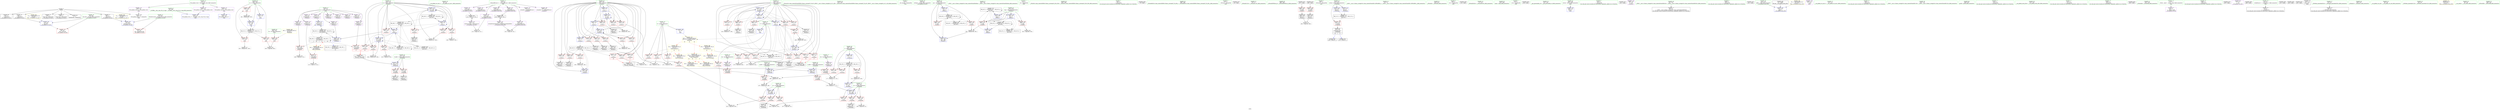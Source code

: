 digraph "SVFG" {
	label="SVFG";

	Node0x560cde1ef5f0 [shape=record,color=grey,label="{NodeID: 0\nNullPtr}"];
	Node0x560cde1ef5f0 -> Node0x560cde217e00[style=solid];
	Node0x560cde1ef5f0 -> Node0x560cde217f00[style=solid];
	Node0x560cde1ef5f0 -> Node0x560cde217fd0[style=solid];
	Node0x560cde1ef5f0 -> Node0x560cde2180a0[style=solid];
	Node0x560cde1ef5f0 -> Node0x560cde218170[style=solid];
	Node0x560cde1ef5f0 -> Node0x560cde218240[style=solid];
	Node0x560cde1ef5f0 -> Node0x560cde219cc0[style=solid];
	Node0x560cde219720 [shape=record,color=red,label="{NodeID: 194\n452\<--442\n\<--tc\nmain\n}"];
	Node0x560cde219720 -> Node0x560cde228c00[style=solid];
	Node0x560cde2167c0 [shape=record,color=purple,label="{NodeID: 111\n274\<--25\narrayidx10\<--a\n_Z5main2v\n}"];
	Node0x560cde214970 [shape=record,color=green,label="{NodeID: 28\n60\<--61\n__cxx_global_var_init.1\<--__cxx_global_var_init.1_field_insensitive\n}"];
	Node0x560cdde45be0 [shape=record,color=black,label="{NodeID: 305\n115 = PHI(113, 116, )\n}"];
	Node0x560cdde45be0 -> Node0x560cde21bcf0[style=solid];
	Node0x560cde21aed0 [shape=record,color=blue,label="{NodeID: 222\n229\<--323\ni\<--inc35\n_Z5main2v\n}"];
	Node0x560cde21aed0 -> Node0x560cde21d620[style=dashed];
	Node0x560cde21aed0 -> Node0x560cde21d6f0[style=dashed];
	Node0x560cde21aed0 -> Node0x560cde21d7c0[style=dashed];
	Node0x560cde21aed0 -> Node0x560cde21d890[style=dashed];
	Node0x560cde21aed0 -> Node0x560cde21d960[style=dashed];
	Node0x560cde21aed0 -> Node0x560cde21aed0[style=dashed];
	Node0x560cde21aed0 -> Node0x560cde21b070[style=dashed];
	Node0x560cde21c920 [shape=record,color=red,label="{NodeID: 139\n182\<--157\n\<--d.addr\n_Z5checkiii\n}"];
	Node0x560cde21c920 -> Node0x560cde2187b0[style=solid];
	Node0x560cde217290 [shape=record,color=green,label="{NodeID: 56\n253\<--254\n_ZStrsIcSt11char_traitsIcESaIcEERSt13basic_istreamIT_T0_ES7_RNSt7__cxx1112basic_stringIS4_S5_T1_EE\<--_ZStrsIcSt11char_traitsIcESaIcEERSt13basic_istreamIT_T0_ES7_RNSt7__cxx1112basic_stringIS4_S5_T1_EE_field_insensitive\n}"];
	Node0x560cde22a400 [shape=record,color=grey,label="{NodeID: 333\n142 = cmp(139, 141, )\n}"];
	Node0x560cde21dfe0 [shape=record,color=red,label="{NodeID: 167\n275\<--231\n\<--j\n_Z5main2v\n}"];
	Node0x560cde21dfe0 -> Node0x560cde218c90[style=solid];
	Node0x560cde218bc0 [shape=record,color=black,label="{NodeID: 84\n273\<--272\nidxprom9\<--\n_Z5main2v\n}"];
	Node0x560cde206040 [shape=record,color=green,label="{NodeID: 1\n7\<--1\n__dso_handle\<--dummyObj\nGlob }"];
	Node0x560cde2197f0 [shape=record,color=red,label="{NodeID: 195\n460\<--442\n\<--tc\nmain\n}"];
	Node0x560cde2197f0 -> Node0x560cde228000[style=solid];
	Node0x560cde216890 [shape=record,color=purple,label="{NodeID: 112\n277\<--25\narrayidx12\<--a\n_Z5main2v\n}"];
	Node0x560cde216890 -> Node0x560cde21aac0[style=solid];
	Node0x560cde214a70 [shape=record,color=green,label="{NodeID: 29\n63\<--64\nref.tmp\<--ref.tmp_field_insensitive\n__cxx_global_var_init.1\n}"];
	Node0x560cde227760 [shape=record,color=black,label="{NodeID: 306\n138 = PHI(136, 139, )\n}"];
	Node0x560cde227760 -> Node0x560cde21bdc0[style=solid];
	Node0x560cde21afa0 [shape=record,color=blue,label="{NodeID: 223\n235\<--18\nans\<--\n_Z5main2v\n}"];
	Node0x560cde21afa0 -> Node0x560cde21ee80[style=dashed];
	Node0x560cde21afa0 -> Node0x560cde238840[style=dashed];
	Node0x560cde21afa0 -> Node0x560cde23e140[style=dashed];
	Node0x560cde21c9f0 [shape=record,color=red,label="{NodeID: 140\n172\<--159\n\<--i\n_Z5checkiii\n}"];
	Node0x560cde21c9f0 -> Node0x560cde228f00[style=solid];
	Node0x560cde217390 [shape=record,color=green,label="{NodeID: 57\n291\<--292\n_ZNSt7__cxx1112basic_stringIcSt11char_traitsIcESaIcEEixEm\<--_ZNSt7__cxx1112basic_stringIcSt11char_traitsIcESaIcEEixEm_field_insensitive\n}"];
	Node0x560cde22a580 [shape=record,color=grey,label="{NodeID: 334\n450 = cmp(448, 449, )\n}"];
	Node0x560cde21e0b0 [shape=record,color=red,label="{NodeID: 168\n288\<--231\n\<--j\n_Z5main2v\n}"];
	Node0x560cde21e0b0 -> Node0x560cde218e30[style=solid];
	Node0x560cde218c90 [shape=record,color=black,label="{NodeID: 85\n276\<--275\nidxprom11\<--\n_Z5main2v\n}"];
	Node0x560cde2060d0 [shape=record,color=green,label="{NodeID: 2\n11\<--1\n.str\<--dummyObj\nGlob }"];
	Node0x560cde2198c0 [shape=record,color=blue,label="{NodeID: 196\n17\<--18\nX\<--\nGlob }"];
	Node0x560cde2198c0 -> Node0x560cde241f40[style=dashed];
	Node0x560cde216960 [shape=record,color=purple,label="{NodeID: 113\n305\<--25\narrayidx25\<--a\n_Z5main2v\n}"];
	Node0x560cde214b40 [shape=record,color=green,label="{NodeID: 30\n65\<--66\nexn.slot\<--exn.slot_field_insensitive\n__cxx_global_var_init.1\n}"];
	Node0x560cde214b40 -> Node0x560cde21c440[style=solid];
	Node0x560cde214b40 -> Node0x560cde219dc0[style=solid];
	Node0x560cde227d00 [shape=record,color=grey,label="{NodeID: 307\n405 = Binary(404, 169, )\n}"];
	Node0x560cde227d00 -> Node0x560cde223680[style=solid];
	Node0x560cde21b070 [shape=record,color=blue,label="{NodeID: 224\n229\<--18\ni\<--\n_Z5main2v\n}"];
	Node0x560cde21b070 -> Node0x560cde239b40[style=dashed];
	Node0x560cde21cac0 [shape=record,color=red,label="{NodeID: 141\n181\<--159\n\<--i\n_Z5checkiii\n}"];
	Node0x560cde21cac0 -> Node0x560cde228780[style=solid];
	Node0x560cde217490 [shape=record,color=green,label="{NodeID: 58\n385\<--386\n_ZStlsISt11char_traitsIcEERSt13basic_ostreamIcT_ES5_PKc\<--_ZStlsISt11char_traitsIcEERSt13basic_ostreamIcT_ES5_PKc_field_insensitive\n}"];
	Node0x560cde22a700 [shape=record,color=grey,label="{NodeID: 335\n190 = cmp(189, 18, )\n}"];
	Node0x560cde21e180 [shape=record,color=red,label="{NodeID: 169\n306\<--231\n\<--j\n_Z5main2v\n}"];
	Node0x560cde21e180 -> Node0x560cde219240[style=solid];
	Node0x560cde218d60 [shape=record,color=black,label="{NodeID: 86\n286\<--285\nidxprom16\<--\n_Z5main2v\n}"];
	Node0x560cde206160 [shape=record,color=green,label="{NodeID: 3\n18\<--1\n\<--dummyObj\nCan only get source location for instruction, argument, global var or function.}"];
	Node0x560cde259f60 [shape=record,color=black,label="{NodeID: 446\n79 = PHI()\n}"];
	Node0x560cde2199c0 [shape=record,color=blue,label="{NodeID: 197\n20\<--18\nY\<--\nGlob }"];
	Node0x560cde2199c0 -> Node0x560cde241f40[style=dashed];
	Node0x560cde216a30 [shape=record,color=purple,label="{NodeID: 114\n308\<--25\narrayidx27\<--a\n_Z5main2v\n}"];
	Node0x560cde216a30 -> Node0x560cde21ac60[style=solid];
	Node0x560cde214c10 [shape=record,color=green,label="{NodeID: 31\n67\<--68\nehselector.slot\<--ehselector.slot_field_insensitive\n__cxx_global_var_init.1\n}"];
	Node0x560cde214c10 -> Node0x560cde21c510[style=solid];
	Node0x560cde214c10 -> Node0x560cde219e90[style=solid];
	Node0x560cde227e80 [shape=record,color=grey,label="{NodeID: 308\n364 = Binary(363, 169, )\n}"];
	Node0x560cde227e80 -> Node0x560cde21b480[style=solid];
	Node0x560cde21b140 [shape=record,color=blue,label="{NodeID: 225\n231\<--18\nj\<--\n_Z5main2v\n}"];
	Node0x560cde21b140 -> Node0x560cde21e320[style=dashed];
	Node0x560cde21b140 -> Node0x560cde21e3f0[style=dashed];
	Node0x560cde21b140 -> Node0x560cde21e4c0[style=dashed];
	Node0x560cde21b140 -> Node0x560cde21e590[style=dashed];
	Node0x560cde21b140 -> Node0x560cde21e660[style=dashed];
	Node0x560cde21b140 -> Node0x560cde21e730[style=dashed];
	Node0x560cde21b140 -> Node0x560cde21b140[style=dashed];
	Node0x560cde21b140 -> Node0x560cde2235b0[style=dashed];
	Node0x560cde21b140 -> Node0x560cde237e40[style=dashed];
	Node0x560cde21cb90 [shape=record,color=red,label="{NodeID: 142\n220\<--159\n\<--i\n_Z5checkiii\n}"];
	Node0x560cde21cb90 -> Node0x560cde228300[style=solid];
	Node0x560cde217590 [shape=record,color=green,label="{NodeID: 59\n388\<--389\n_ZSt4endlIcSt11char_traitsIcEERSt13basic_ostreamIT_T0_ES6_\<--_ZSt4endlIcSt11char_traitsIcEERSt13basic_ostreamIT_T0_ES6__field_insensitive\n}"];
	Node0x560cde22a880 [shape=record,color=grey,label="{NodeID: 336\n194 = cmp(192, 193, )\n}"];
	Node0x560cde21e250 [shape=record,color=red,label="{NodeID: 170\n317\<--231\n\<--j\n_Z5main2v\n}"];
	Node0x560cde21e250 -> Node0x560cde228a80[style=solid];
	Node0x560cde218e30 [shape=record,color=black,label="{NodeID: 87\n289\<--288\nconv\<--\n_Z5main2v\n}"];
	Node0x560cde2061f0 [shape=record,color=green,label="{NodeID: 4\n27\<--1\n_ZSt3cin\<--dummyObj\nGlob }"];
	Node0x560cde25c100 [shape=record,color=black,label="{NodeID: 447\n45 = PHI()\n}"];
	Node0x560cde23d240 [shape=record,color=black,label="{NodeID: 364\nMR_30V_5 = PHI(MR_30V_7, MR_30V_4, )\npts\{260000 \}\n}"];
	Node0x560cde23d240 -> Node0x560cde21aac0[style=dashed];
	Node0x560cde23d240 -> Node0x560cde21ac60[style=dashed];
	Node0x560cde23d240 -> Node0x560cde237940[style=dashed];
	Node0x560cde23d240 -> Node0x560cde23d240[style=dashed];
	Node0x560cde219ac0 [shape=record,color=blue,label="{NodeID: 198\n474\<--34\nllvm.global_ctors_0\<--\nGlob }"];
	Node0x560cde216b00 [shape=record,color=purple,label="{NodeID: 115\n341\<--25\narrayidx44\<--a\n_Z5main2v\n}"];
	Node0x560cde214ce0 [shape=record,color=green,label="{NodeID: 32\n70\<--71\n_ZNSaIcEC1Ev\<--_ZNSaIcEC1Ev_field_insensitive\n}"];
	Node0x560cde228000 [shape=record,color=grey,label="{NodeID: 309\n461 = Binary(460, 169, )\n}"];
	Node0x560cde228000 -> Node0x560cde2238f0[style=solid];
	Node0x560cde21b210 [shape=record,color=blue,label="{NodeID: 226\n237\<--349\ntmp\<--\n_Z5main2v\n}"];
	Node0x560cde21b210 -> Node0x560cde23f040[style=dashed];
	Node0x560cde21cc60 [shape=record,color=red,label="{NodeID: 143\n189\<--161\n\<--x2\n_Z5checkiii\n}"];
	Node0x560cde21cc60 -> Node0x560cde22a700[style=solid];
	Node0x560cde217690 [shape=record,color=green,label="{NodeID: 60\n390\<--391\n_ZNSolsEPFRSoS_E\<--_ZNSolsEPFRSoS_E_field_insensitive\n}"];
	Node0x560cde22aa00 [shape=record,color=grey,label="{NodeID: 337\n264 = cmp(262, 263, )\n}"];
	Node0x560cde21e320 [shape=record,color=red,label="{NodeID: 171\n335\<--231\n\<--j\n_Z5main2v\n}"];
	Node0x560cde21e320 -> Node0x560cde22a100[style=solid];
	Node0x560cde218f00 [shape=record,color=black,label="{NodeID: 88\n294\<--293\nconv19\<--\n_Z5main2v\n}"];
	Node0x560cde218f00 -> Node0x560cde229800[style=solid];
	Node0x560cde205d60 [shape=record,color=green,label="{NodeID: 5\n28\<--1\n_ZSt4cout\<--dummyObj\nGlob }"];
	Node0x560cde25c200 [shape=record,color=black,label="{NodeID: 448\n358 = PHI(147, )\n}"];
	Node0x560cde219bc0 [shape=record,color=blue,label="{NodeID: 199\n475\<--35\nllvm.global_ctors_1\<--_GLOBAL__sub_I_rng..58_0_0.cpp\nGlob }"];
	Node0x560cde21b5e0 [shape=record,color=purple,label="{NodeID: 116\n344\<--25\narrayidx46\<--a\n_Z5main2v\n}"];
	Node0x560cde21b5e0 -> Node0x560cde21f290[style=solid];
	Node0x560cde214de0 [shape=record,color=green,label="{NodeID: 33\n74\<--75\n_ZNSt7__cxx1112basic_stringIcSt11char_traitsIcESaIcEEC1EPKcRKS3_\<--_ZNSt7__cxx1112basic_stringIcSt11char_traitsIcESaIcEEC1EPKcRKS3__field_insensitive\n}"];
	Node0x560cde228180 [shape=record,color=grey,label="{NodeID: 310\n395 = Binary(394, 393, )\n}"];
	Node0x560cde228180 -> Node0x560cde2234e0[style=solid];
	Node0x560cde21b2e0 [shape=record,color=blue,label="{NodeID: 227\n233\<--18\nk\<--\n_Z5main2v\n}"];
	Node0x560cde21b2e0 -> Node0x560cde21eb40[style=dashed];
	Node0x560cde21b2e0 -> Node0x560cde21ec10[style=dashed];
	Node0x560cde21b2e0 -> Node0x560cde21ece0[style=dashed];
	Node0x560cde21b2e0 -> Node0x560cde21b480[style=dashed];
	Node0x560cde21b2e0 -> Node0x560cde238340[style=dashed];
	Node0x560cde21b2e0 -> Node0x560cde23b940[style=dashed];
	Node0x560cde21cd30 [shape=record,color=red,label="{NodeID: 144\n192\<--161\n\<--x2\n_Z5checkiii\n}"];
	Node0x560cde21cd30 -> Node0x560cde22a880[style=solid];
	Node0x560cde217790 [shape=record,color=green,label="{NodeID: 61\n410\<--411\n_ZNSolsEi\<--_ZNSolsEi_field_insensitive\n}"];
	Node0x560cde22ab80 [shape=record,color=grey,label="{NodeID: 338\n197 = cmp(196, 18, )\n}"];
	Node0x560cde21e3f0 [shape=record,color=red,label="{NodeID: 172\n342\<--231\n\<--j\n_Z5main2v\n}"];
	Node0x560cde21e3f0 -> Node0x560cde2193e0[style=solid];
	Node0x560cde218fd0 [shape=record,color=black,label="{NodeID: 89\n296\<--295\nconv20\<--\n_Z5main2v\n}"];
	Node0x560cde205df0 [shape=record,color=green,label="{NodeID: 6\n29\<--1\n.str.3\<--dummyObj\nGlob }"];
	Node0x560cde25c360 [shape=record,color=black,label="{NodeID: 449\n124 = PHI()\n}"];
	Node0x560cde219cc0 [shape=record,color=blue, style = dotted,label="{NodeID: 200\n476\<--3\nllvm.global_ctors_2\<--dummyVal\nGlob }"];
	Node0x560cde21b6b0 [shape=record,color=purple,label="{NodeID: 117\n371\<--25\narrayidx59\<--a\n_Z5main2v\n}"];
	Node0x560cde214ee0 [shape=record,color=green,label="{NodeID: 34\n77\<--78\n_ZNSaIcED1Ev\<--_ZNSaIcED1Ev_field_insensitive\n}"];
	Node0x560cde21fd50 [shape=record,color=yellow,style=double,label="{NodeID: 394\n26V_1 = ENCHI(MR_26V_0)\npts\{140000 \}\nFun[_Z5checkiii]}"];
	Node0x560cde21fd50 -> Node0x560cde21d140[style=dashed];
	Node0x560cde228300 [shape=record,color=grey,label="{NodeID: 311\n221 = Binary(220, 169, )\n}"];
	Node0x560cde228300 -> Node0x560cde21a6b0[style=solid];
	Node0x560cde21b3b0 [shape=record,color=blue,label="{NodeID: 228\n237\<--169\ntmp\<--\n_Z5main2v\n}"];
	Node0x560cde21b3b0 -> Node0x560cde23f040[style=dashed];
	Node0x560cde21ce00 [shape=record,color=red,label="{NodeID: 145\n206\<--161\n\<--x2\n_Z5checkiii\n}"];
	Node0x560cde21ce00 -> Node0x560cde218880[style=solid];
	Node0x560cde217890 [shape=record,color=green,label="{NodeID: 62\n435\<--436\nmain\<--main_field_insensitive\n}"];
	Node0x560cde22ad00 [shape=record,color=grey,label="{NodeID: 339\n247 = cmp(245, 246, )\n}"];
	Node0x560cde21e4c0 [shape=record,color=red,label="{NodeID: 173\n356\<--231\n\<--j\n_Z5main2v\n|{<s0>16}}"];
	Node0x560cde21e4c0:s0 -> Node0x560cde25d400[style=solid,color=red];
	Node0x560cde2190a0 [shape=record,color=black,label="{NodeID: 90\n299\<--298\nconv22\<--\n_Z5main2v\n}"];
	Node0x560cde2190a0 -> Node0x560cde229800[style=solid];
	Node0x560cde205e80 [shape=record,color=green,label="{NodeID: 7\n31\<--1\n.str.4\<--dummyObj\nGlob }"];
	Node0x560cde25c430 [shape=record,color=black,label="{NodeID: 450\n239 = PHI()\n}"];
	Node0x560cde23e140 [shape=record,color=black,label="{NodeID: 367\nMR_40V_4 = PHI(MR_40V_6, MR_40V_3, )\npts\{236 \}\n}"];
	Node0x560cde23e140 -> Node0x560cde21edb0[style=dashed];
	Node0x560cde23e140 -> Node0x560cde21ee80[style=dashed];
	Node0x560cde23e140 -> Node0x560cde2234e0[style=dashed];
	Node0x560cde23e140 -> Node0x560cde238840[style=dashed];
	Node0x560cde23e140 -> Node0x560cde23e140[style=dashed];
	Node0x560cde219dc0 [shape=record,color=blue,label="{NodeID: 201\n65\<--84\nexn.slot\<--\n__cxx_global_var_init.1\n}"];
	Node0x560cde219dc0 -> Node0x560cde21c440[style=dashed];
	Node0x560cde21b780 [shape=record,color=purple,label="{NodeID: 118\n374\<--25\narrayidx61\<--a\n_Z5main2v\n}"];
	Node0x560cde21b780 -> Node0x560cde21f360[style=solid];
	Node0x560cde214fe0 [shape=record,color=green,label="{NodeID: 35\n101\<--102\n__gxx_personality_v0\<--__gxx_personality_v0_field_insensitive\n}"];
	Node0x560cde21fe30 [shape=record,color=yellow,style=double,label="{NodeID: 395\n28V_1 = ENCHI(MR_28V_0)\npts\{160000 \}\nFun[_Z5checkiii]}"];
	Node0x560cde21fe30 -> Node0x560cde21d210[style=dashed];
	Node0x560cde228480 [shape=record,color=grey,label="{NodeID: 312\n400 = Binary(399, 169, )\n}"];
	Node0x560cde228480 -> Node0x560cde2235b0[style=solid];
	Node0x560cde21b480 [shape=record,color=blue,label="{NodeID: 229\n233\<--364\nk\<--inc56\n_Z5main2v\n}"];
	Node0x560cde21b480 -> Node0x560cde21eb40[style=dashed];
	Node0x560cde21b480 -> Node0x560cde21ec10[style=dashed];
	Node0x560cde21b480 -> Node0x560cde21ece0[style=dashed];
	Node0x560cde21b480 -> Node0x560cde21b480[style=dashed];
	Node0x560cde21b480 -> Node0x560cde238340[style=dashed];
	Node0x560cde21b480 -> Node0x560cde23b940[style=dashed];
	Node0x560cde21ced0 [shape=record,color=red,label="{NodeID: 146\n196\<--163\n\<--y2\n_Z5checkiii\n}"];
	Node0x560cde21ced0 -> Node0x560cde22ab80[style=solid];
	Node0x560cde217990 [shape=record,color=green,label="{NodeID: 63\n438\<--439\nretval\<--retval_field_insensitive\nmain\n}"];
	Node0x560cde217990 -> Node0x560cde223750[style=solid];
	Node0x560cde21e590 [shape=record,color=red,label="{NodeID: 174\n368\<--231\n\<--j\n_Z5main2v\n|{<s0>17}}"];
	Node0x560cde21e590:s0 -> Node0x560cde25d400[style=solid,color=red];
	Node0x560cde219170 [shape=record,color=black,label="{NodeID: 91\n304\<--303\nidxprom24\<--\n_Z5main2v\n}"];
	Node0x560cde205f10 [shape=record,color=green,label="{NodeID: 8\n34\<--1\n\<--dummyObj\nCan only get source location for instruction, argument, global var or function.}"];
	Node0x560cde25c560 [shape=record,color=black,label="{NodeID: 451\n242 = PHI()\n}"];
	Node0x560cde23e640 [shape=record,color=black,label="{NodeID: 368\nMR_42V_3 = PHI(MR_42V_10, MR_42V_2, )\npts\{238 \}\n}"];
	Node0x560cde23e640 -> Node0x560cde21b210[style=dashed];
	Node0x560cde23e640 -> Node0x560cde238d40[style=dashed];
	Node0x560cde23e640 -> Node0x560cde23e640[style=dashed];
	Node0x560cde219e90 [shape=record,color=blue,label="{NodeID: 202\n67\<--86\nehselector.slot\<--\n__cxx_global_var_init.1\n}"];
	Node0x560cde219e90 -> Node0x560cde21c510[style=dashed];
	Node0x560cde21b850 [shape=record,color=purple,label="{NodeID: 119\n383\<--29\n\<--.str.3\n_Z5main2v\n}"];
	Node0x560cde2150e0 [shape=record,color=green,label="{NodeID: 36\n81\<--107\n_ZNSt7__cxx1112basic_stringIcSt11char_traitsIcESaIcEED1Ev\<--_ZNSt7__cxx1112basic_stringIcSt11char_traitsIcESaIcEED1Ev_field_insensitive\n}"];
	Node0x560cde2150e0 -> Node0x560cde2185e0[style=solid];
	Node0x560cde21ff10 [shape=record,color=yellow,style=double,label="{NodeID: 396\n30V_1 = ENCHI(MR_30V_0)\npts\{260000 \}\nFun[_Z5checkiii]}"];
	Node0x560cde21ff10 -> Node0x560cde21d2e0[style=dashed];
	Node0x560cde228600 [shape=record,color=grey,label="{NodeID: 313\n313 = Binary(312, 169, )\n}"];
	Node0x560cde228600 -> Node0x560cde21ad30[style=solid];
	Node0x560cde223450 [shape=record,color=blue,label="{NodeID: 230\n237\<--18\ntmp\<--\n_Z5main2v\n}"];
	Node0x560cde223450 -> Node0x560cde21ef50[style=dashed];
	Node0x560cde223450 -> Node0x560cde21f020[style=dashed];
	Node0x560cde223450 -> Node0x560cde238d40[style=dashed];
	Node0x560cde223450 -> Node0x560cde23e640[style=dashed];
	Node0x560cde21cfa0 [shape=record,color=red,label="{NodeID: 147\n199\<--163\n\<--y2\n_Z5checkiii\n}"];
	Node0x560cde21cfa0 -> Node0x560cde229380[style=solid];
	Node0x560cde217a60 [shape=record,color=green,label="{NodeID: 64\n440\<--441\nTC\<--TC_field_insensitive\nmain\n}"];
	Node0x560cde217a60 -> Node0x560cde219580[style=solid];
	Node0x560cde235b40 [shape=record,color=black,label="{NodeID: 341\nMR_20V_3 = PHI(MR_20V_4, MR_20V_2, )\npts\{160 \}\n}"];
	Node0x560cde235b40 -> Node0x560cde21c9f0[style=dashed];
	Node0x560cde235b40 -> Node0x560cde21cac0[style=dashed];
	Node0x560cde235b40 -> Node0x560cde21cb90[style=dashed];
	Node0x560cde235b40 -> Node0x560cde21a6b0[style=dashed];
	Node0x560cde21e660 [shape=record,color=red,label="{NodeID: 175\n372\<--231\n\<--j\n_Z5main2v\n}"];
	Node0x560cde21e660 -> Node0x560cde215b90[style=solid];
	Node0x560cde219240 [shape=record,color=black,label="{NodeID: 92\n307\<--306\nidxprom26\<--\n_Z5main2v\n}"];
	Node0x560cde205610 [shape=record,color=green,label="{NodeID: 9\n169\<--1\n\<--dummyObj\nCan only get source location for instruction, argument, global var or function.}"];
	Node0x560cde25c630 [shape=record,color=black,label="{NodeID: 452\n252 = PHI()\n}"];
	Node0x560cde219f60 [shape=record,color=blue,label="{NodeID: 203\n132\<--131\n.addr\<--\n__cxx_global_array_dtor\n}"];
	Node0x560cde21b920 [shape=record,color=purple,label="{NodeID: 120\n454\<--31\n\<--.str.4\nmain\n}"];
	Node0x560cde2151e0 [shape=record,color=green,label="{NodeID: 37\n110\<--111\n__cxx_global_var_init.2\<--__cxx_global_var_init.2_field_insensitive\n}"];
	Node0x560cde21fff0 [shape=record,color=yellow,style=double,label="{NodeID: 397\n8V_1 = ENCHI(MR_8V_0)\npts\{19 \}\nFun[_Z5main2v]|{|<s3>16|<s4>17}}"];
	Node0x560cde21fff0 -> Node0x560cde21bf60[style=dashed];
	Node0x560cde21fff0 -> Node0x560cde21c030[style=dashed];
	Node0x560cde21fff0 -> Node0x560cde21c100[style=dashed];
	Node0x560cde21fff0:s3 -> Node0x560cde21f540[style=dashed,color=red];
	Node0x560cde21fff0:s4 -> Node0x560cde21f540[style=dashed,color=red];
	Node0x560cde228780 [shape=record,color=grey,label="{NodeID: 314\n186 = Binary(181, 185, )\n}"];
	Node0x560cde228780 -> Node0x560cde229200[style=solid];
	Node0x560cde2234e0 [shape=record,color=blue,label="{NodeID: 231\n235\<--395\nans\<--add\n_Z5main2v\n}"];
	Node0x560cde2234e0 -> Node0x560cde23e140[style=dashed];
	Node0x560cde21d070 [shape=record,color=red,label="{NodeID: 148\n209\<--163\n\<--y2\n_Z5checkiii\n}"];
	Node0x560cde21d070 -> Node0x560cde218950[style=solid];
	Node0x560cde217b30 [shape=record,color=green,label="{NodeID: 65\n442\<--443\ntc\<--tc_field_insensitive\nmain\n}"];
	Node0x560cde217b30 -> Node0x560cde219650[style=solid];
	Node0x560cde217b30 -> Node0x560cde219720[style=solid];
	Node0x560cde217b30 -> Node0x560cde2197f0[style=solid];
	Node0x560cde217b30 -> Node0x560cde223820[style=solid];
	Node0x560cde217b30 -> Node0x560cde2238f0[style=solid];
	Node0x560cde21e730 [shape=record,color=red,label="{NodeID: 176\n399\<--231\n\<--j\n_Z5main2v\n}"];
	Node0x560cde21e730 -> Node0x560cde228480[style=solid];
	Node0x560cde219310 [shape=record,color=black,label="{NodeID: 93\n340\<--339\nidxprom43\<--\n_Z5main2v\n}"];
	Node0x560cde2056a0 [shape=record,color=green,label="{NodeID: 10\n204\<--1\n\<--dummyObj\nCan only get source location for instruction, argument, global var or function.}"];
	Node0x560cde25c700 [shape=record,color=black,label="{NodeID: 453\n290 = PHI()\n}"];
	Node0x560cde25c700 -> Node0x560cde21f0f0[style=solid];
	Node0x560cde23f040 [shape=record,color=black,label="{NodeID: 370\nMR_42V_5 = PHI(MR_42V_7, MR_42V_4, )\npts\{238 \}\n}"];
	Node0x560cde23f040 -> Node0x560cde21ef50[style=dashed];
	Node0x560cde23f040 -> Node0x560cde21f020[style=dashed];
	Node0x560cde23f040 -> Node0x560cde21b3b0[style=dashed];
	Node0x560cde23f040 -> Node0x560cde223450[style=dashed];
	Node0x560cde23f040 -> Node0x560cde238d40[style=dashed];
	Node0x560cde23f040 -> Node0x560cde23e640[style=dashed];
	Node0x560cde23f040 -> Node0x560cde23f040[style=dashed];
	Node0x560cde21a030 [shape=record,color=blue,label="{NodeID: 204\n153\<--148\nx.addr\<--x\n_Z5checkiii\n}"];
	Node0x560cde21a030 -> Node0x560cde21c6b0[style=dashed];
	Node0x560cde21b9f0 [shape=record,color=purple,label="{NodeID: 121\n474\<--33\nllvm.global_ctors_0\<--llvm.global_ctors\nGlob }"];
	Node0x560cde21b9f0 -> Node0x560cde219ac0[style=solid];
	Node0x560cde2152e0 [shape=record,color=green,label="{NodeID: 38\n118\<--119\n_ZNSt7__cxx1112basic_stringIcSt11char_traitsIcESaIcEEC1Ev\<--_ZNSt7__cxx1112basic_stringIcSt11char_traitsIcESaIcEEC1Ev_field_insensitive\n}"];
	Node0x560cde220100 [shape=record,color=yellow,style=double,label="{NodeID: 398\n10V_1 = ENCHI(MR_10V_0)\npts\{21 \}\nFun[_Z5main2v]|{|<s2>16|<s3>17}}"];
	Node0x560cde220100 -> Node0x560cde21c2a0[style=dashed];
	Node0x560cde220100 -> Node0x560cde21c370[style=dashed];
	Node0x560cde220100:s2 -> Node0x560cde21f650[style=dashed,color=red];
	Node0x560cde220100:s3 -> Node0x560cde21f650[style=dashed,color=red];
	Node0x560cde228900 [shape=record,color=grey,label="{NodeID: 315\n323 = Binary(322, 169, )\n}"];
	Node0x560cde228900 -> Node0x560cde21aed0[style=solid];
	Node0x560cde2235b0 [shape=record,color=blue,label="{NodeID: 232\n231\<--400\nj\<--inc72\n_Z5main2v\n}"];
	Node0x560cde2235b0 -> Node0x560cde21e320[style=dashed];
	Node0x560cde2235b0 -> Node0x560cde21e3f0[style=dashed];
	Node0x560cde2235b0 -> Node0x560cde21e4c0[style=dashed];
	Node0x560cde2235b0 -> Node0x560cde21e590[style=dashed];
	Node0x560cde2235b0 -> Node0x560cde21e660[style=dashed];
	Node0x560cde2235b0 -> Node0x560cde21e730[style=dashed];
	Node0x560cde2235b0 -> Node0x560cde21b140[style=dashed];
	Node0x560cde2235b0 -> Node0x560cde2235b0[style=dashed];
	Node0x560cde2235b0 -> Node0x560cde237e40[style=dashed];
	Node0x560cde21d140 [shape=record,color=red,label="{NodeID: 149\n176\<--175\n\<--arrayidx\n_Z5checkiii\n}"];
	Node0x560cde21d140 -> Node0x560cde228f00[style=solid];
	Node0x560cde217c00 [shape=record,color=green,label="{NodeID: 66\n456\<--457\nprintf\<--printf_field_insensitive\n}"];
	Node0x560cde21e800 [shape=record,color=red,label="{NodeID: 177\n281\<--233\n\<--k\n_Z5main2v\n}"];
	Node0x560cde21e800 -> Node0x560cde229b00[style=solid];
	Node0x560cde2193e0 [shape=record,color=black,label="{NodeID: 94\n343\<--342\nidxprom45\<--\n_Z5main2v\n}"];
	Node0x560cde205770 [shape=record,color=green,label="{NodeID: 11\n214\<--1\n\<--dummyObj\nCan only get source location for instruction, argument, global var or function.}"];
	Node0x560cde25c860 [shape=record,color=black,label="{NodeID: 454\n297 = PHI()\n}"];
	Node0x560cde25c860 -> Node0x560cde21f1c0[style=solid];
	Node0x560cde23f540 [shape=record,color=black,label="{NodeID: 371\nMR_12V_3 = PHI(MR_12V_2, MR_12V_4, )\npts\{152 \}\n}"];
	Node0x560cde23f540 -> Node0x560cde21c5e0[style=dashed];
	Node0x560cde21a100 [shape=record,color=blue,label="{NodeID: 205\n155\<--149\ny.addr\<--y\n_Z5checkiii\n}"];
	Node0x560cde21a100 -> Node0x560cde21c780[style=dashed];
	Node0x560cde21baf0 [shape=record,color=purple,label="{NodeID: 122\n475\<--33\nllvm.global_ctors_1\<--llvm.global_ctors\nGlob }"];
	Node0x560cde21baf0 -> Node0x560cde219bc0[style=solid];
	Node0x560cde2153e0 [shape=record,color=green,label="{NodeID: 39\n125\<--126\n__cxx_global_array_dtor\<--__cxx_global_array_dtor_field_insensitive\n}"];
	Node0x560cde228a80 [shape=record,color=grey,label="{NodeID: 316\n318 = Binary(317, 169, )\n}"];
	Node0x560cde228a80 -> Node0x560cde21ae00[style=solid];
	Node0x560cde223680 [shape=record,color=blue,label="{NodeID: 233\n229\<--405\ni\<--inc75\n_Z5main2v\n}"];
	Node0x560cde223680 -> Node0x560cde239b40[style=dashed];
	Node0x560cde21d210 [shape=record,color=red,label="{NodeID: 150\n185\<--184\n\<--arrayidx2\n_Z5checkiii\n}"];
	Node0x560cde21d210 -> Node0x560cde228780[style=solid];
	Node0x560cde217d00 [shape=record,color=green,label="{NodeID: 67\n35\<--468\n_GLOBAL__sub_I_rng..58_0_0.cpp\<--_GLOBAL__sub_I_rng..58_0_0.cpp_field_insensitive\n}"];
	Node0x560cde217d00 -> Node0x560cde219bc0[style=solid];
	Node0x560cde21e8d0 [shape=record,color=red,label="{NodeID: 178\n295\<--233\n\<--k\n_Z5main2v\n}"];
	Node0x560cde21e8d0 -> Node0x560cde218fd0[style=solid];
	Node0x560cde2194b0 [shape=record,color=black,label="{NodeID: 95\n370\<--369\nidxprom58\<--\n_Z5main2v\n}"];
	Node0x560cde205840 [shape=record,color=green,label="{NodeID: 12\n217\<--1\n\<--dummyObj\nCan only get source location for instruction, argument, global var or function.}"];
	Node0x560cde25c960 [shape=record,color=black,label="{NodeID: 455\n376 = PHI(147, )\n}"];
	Node0x560cde21a1d0 [shape=record,color=blue,label="{NodeID: 206\n157\<--150\nd.addr\<--d\n_Z5checkiii\n}"];
	Node0x560cde21a1d0 -> Node0x560cde21c850[style=dashed];
	Node0x560cde21a1d0 -> Node0x560cde21c920[style=dashed];
	Node0x560cde21bbf0 [shape=record,color=purple,label="{NodeID: 123\n476\<--33\nllvm.global_ctors_2\<--llvm.global_ctors\nGlob }"];
	Node0x560cde21bbf0 -> Node0x560cde219cc0[style=solid];
	Node0x560cde2154e0 [shape=record,color=green,label="{NodeID: 40\n132\<--133\n.addr\<--.addr_field_insensitive\n__cxx_global_array_dtor\n}"];
	Node0x560cde2154e0 -> Node0x560cde219f60[style=solid];
	Node0x560cde228c00 [shape=record,color=grey,label="{NodeID: 317\n453 = Binary(452, 169, )\n}"];
	Node0x560cde223750 [shape=record,color=blue,label="{NodeID: 234\n438\<--18\nretval\<--\nmain\n}"];
	Node0x560cde21d2e0 [shape=record,color=red,label="{NodeID: 151\n212\<--211\n\<--arrayidx13\n_Z5checkiii\n}"];
	Node0x560cde21d2e0 -> Node0x560cde229e00[style=solid];
	Node0x560cde217e00 [shape=record,color=black,label="{NodeID: 68\n2\<--3\ndummyVal\<--dummyVal\n}"];
	Node0x560cde21e9a0 [shape=record,color=red,label="{NodeID: 179\n302\<--233\n\<--k\n_Z5main2v\n}"];
	Node0x560cde21e9a0 -> Node0x560cde21ac60[style=solid];
	Node0x560cde215b90 [shape=record,color=black,label="{NodeID: 96\n373\<--372\nidxprom60\<--\n_Z5main2v\n}"];
	Node0x560cde205920 [shape=record,color=green,label="{NodeID: 13\n283\<--1\n\<--dummyObj\nCan only get source location for instruction, argument, global var or function.}"];
	Node0x560cde25ca60 [shape=record,color=black,label="{NodeID: 456\n384 = PHI()\n}"];
	Node0x560cde21a2a0 [shape=record,color=blue,label="{NodeID: 207\n159\<--169\ni\<--\n_Z5checkiii\n}"];
	Node0x560cde21a2a0 -> Node0x560cde235b40[style=dashed];
	Node0x560cde21bcf0 [shape=record,color=purple,label="{NodeID: 124\n116\<--115\narrayctor.next\<--arrayctor.cur\n__cxx_global_var_init.2\n}"];
	Node0x560cde21bcf0 -> Node0x560cdde45be0[style=solid];
	Node0x560cde21bcf0 -> Node0x560cde22a280[style=solid];
	Node0x560cde2155b0 [shape=record,color=green,label="{NodeID: 41\n145\<--146\n_Z5checkiii\<--_Z5checkiii_field_insensitive\n}"];
	Node0x560cde228d80 [shape=record,color=grey,label="{NodeID: 318\n178 = Binary(171, 177, )\n}"];
	Node0x560cde228d80 -> Node0x560cde21a370[style=solid];
	Node0x560cde223820 [shape=record,color=blue,label="{NodeID: 235\n442\<--18\ntc\<--\nmain\n}"];
	Node0x560cde223820 -> Node0x560cde240e40[style=dashed];
	Node0x560cde21d3b0 [shape=record,color=red,label="{NodeID: 152\n245\<--229\n\<--i\n_Z5main2v\n}"];
	Node0x560cde21d3b0 -> Node0x560cde22ad00[style=solid];
	Node0x560cde217f00 [shape=record,color=black,label="{NodeID: 69\n83\<--3\n\<--dummyVal\n__cxx_global_var_init.1\n}"];
	Node0x560cde237440 [shape=record,color=black,label="{NodeID: 346\nMR_38V_2 = PHI(MR_38V_3, MR_38V_1, )\npts\{234 \}\n}"];
	Node0x560cde237440 -> Node0x560cde21ab90[style=dashed];
	Node0x560cde237440 -> Node0x560cde237440[style=dashed];
	Node0x560cde237440 -> Node0x560cde23a540[style=dashed];
	Node0x560cde21ea70 [shape=record,color=red,label="{NodeID: 180\n312\<--233\n\<--k\n_Z5main2v\n}"];
	Node0x560cde21ea70 -> Node0x560cde228600[style=solid];
	Node0x560cde215c60 [shape=record,color=purple,label="{NodeID: 97\n44\<--4\n\<--_ZStL8__ioinit\n__cxx_global_var_init\n}"];
	Node0x560cde2059f0 [shape=record,color=green,label="{NodeID: 14\n349\<--1\n\<--dummyObj\nCan only get source location for instruction, argument, global var or function.}"];
	Node0x560cde25cb60 [shape=record,color=black,label="{NodeID: 457\n387 = PHI()\n}"];
	Node0x560cde21a370 [shape=record,color=blue,label="{NodeID: 208\n161\<--178\nx2\<--add\n_Z5checkiii\n}"];
	Node0x560cde21a370 -> Node0x560cde21cc60[style=dashed];
	Node0x560cde21a370 -> Node0x560cde21cd30[style=dashed];
	Node0x560cde21a370 -> Node0x560cde21ce00[style=dashed];
	Node0x560cde21a370 -> Node0x560cde21a370[style=dashed];
	Node0x560cde21bdc0 [shape=record,color=purple,label="{NodeID: 125\n139\<--138\narraydestroy.element\<--arraydestroy.elementPast\n__cxx_global_array_dtor\n}"];
	Node0x560cde21bdc0 -> Node0x560cde227760[style=solid];
	Node0x560cde21bdc0 -> Node0x560cde22a400[style=solid];
	Node0x560cde2156b0 [shape=record,color=green,label="{NodeID: 42\n151\<--152\nretval\<--retval_field_insensitive\n_Z5checkiii\n}"];
	Node0x560cde2156b0 -> Node0x560cde21c5e0[style=solid];
	Node0x560cde2156b0 -> Node0x560cde21a510[style=solid];
	Node0x560cde2156b0 -> Node0x560cde21a5e0[style=solid];
	Node0x560cde228f00 [shape=record,color=grey,label="{NodeID: 319\n177 = Binary(172, 176, )\n}"];
	Node0x560cde228f00 -> Node0x560cde228d80[style=solid];
	Node0x560cde2238f0 [shape=record,color=blue,label="{NodeID: 236\n442\<--461\ntc\<--inc\nmain\n}"];
	Node0x560cde2238f0 -> Node0x560cde240e40[style=dashed];
	Node0x560cde21d480 [shape=record,color=red,label="{NodeID: 153\n249\<--229\n\<--i\n_Z5main2v\n}"];
	Node0x560cde21d480 -> Node0x560cde218af0[style=solid];
	Node0x560cde217fd0 [shape=record,color=black,label="{NodeID: 70\n84\<--3\n\<--dummyVal\n__cxx_global_var_init.1\n}"];
	Node0x560cde217fd0 -> Node0x560cde219dc0[style=solid];
	Node0x560cde237940 [shape=record,color=black,label="{NodeID: 347\nMR_30V_2 = PHI(MR_30V_3, MR_30V_1, )\npts\{260000 \}\n|{|<s4>16|<s5>17|<s6>24}}"];
	Node0x560cde237940 -> Node0x560cde21f290[style=dashed];
	Node0x560cde237940 -> Node0x560cde21f360[style=dashed];
	Node0x560cde237940 -> Node0x560cde21aac0[style=dashed];
	Node0x560cde237940 -> Node0x560cde237940[style=dashed];
	Node0x560cde237940:s4 -> Node0x560cde21ff10[style=dashed,color=red];
	Node0x560cde237940:s5 -> Node0x560cde21ff10[style=dashed,color=red];
	Node0x560cde237940:s6 -> Node0x560cde240940[style=dashed,color=blue];
	Node0x560cde21eb40 [shape=record,color=red,label="{NodeID: 181\n352\<--233\n\<--k\n_Z5main2v\n}"];
	Node0x560cde21eb40 -> Node0x560cde229c80[style=solid];
	Node0x560cde215d30 [shape=record,color=purple,label="{NodeID: 98\n72\<--11\n\<--.str\n__cxx_global_var_init.1\n}"];
	Node0x560cde205ac0 [shape=record,color=green,label="{NodeID: 15\n4\<--6\n_ZStL8__ioinit\<--_ZStL8__ioinit_field_insensitive\nGlob }"];
	Node0x560cde205ac0 -> Node0x560cde215c60[style=solid];
	Node0x560cde25cc30 [shape=record,color=black,label="{NodeID: 458\n409 = PHI()\n}"];
	Node0x560cde240940 [shape=record,color=black,label="{NodeID: 375\nMR_30V_2 = PHI(MR_30V_3, MR_30V_1, )\npts\{260000 \}\n|{<s0>24}}"];
	Node0x560cde240940:s0 -> Node0x560cde237940[style=dashed,color=red];
	Node0x560cde21a440 [shape=record,color=blue,label="{NodeID: 209\n163\<--187\ny2\<--add4\n_Z5checkiii\n}"];
	Node0x560cde21a440 -> Node0x560cde21ced0[style=dashed];
	Node0x560cde21a440 -> Node0x560cde21cfa0[style=dashed];
	Node0x560cde21a440 -> Node0x560cde21d070[style=dashed];
	Node0x560cde21a440 -> Node0x560cde21a440[style=dashed];
	Node0x560cde21be90 [shape=record,color=red,label="{NodeID: 126\n193\<--17\n\<--X\n_Z5checkiii\n}"];
	Node0x560cde21be90 -> Node0x560cde22a880[style=solid];
	Node0x560cde215780 [shape=record,color=green,label="{NodeID: 43\n153\<--154\nx.addr\<--x.addr_field_insensitive\n_Z5checkiii\n}"];
	Node0x560cde215780 -> Node0x560cde21c6b0[style=solid];
	Node0x560cde215780 -> Node0x560cde21a030[style=solid];
	Node0x560cde229080 [shape=record,color=grey,label="{NodeID: 320\n257 = Binary(256, 169, )\n}"];
	Node0x560cde229080 -> Node0x560cde21a850[style=solid];
	Node0x560cde21d550 [shape=record,color=red,label="{NodeID: 154\n256\<--229\n\<--i\n_Z5main2v\n}"];
	Node0x560cde21d550 -> Node0x560cde229080[style=solid];
	Node0x560cde2180a0 [shape=record,color=black,label="{NodeID: 71\n86\<--3\n\<--dummyVal\n__cxx_global_var_init.1\n}"];
	Node0x560cde2180a0 -> Node0x560cde219e90[style=solid];
	Node0x560cde237e40 [shape=record,color=black,label="{NodeID: 348\nMR_36V_10 = PHI(MR_36V_6, MR_36V_8, )\npts\{232 \}\n}"];
	Node0x560cde21ec10 [shape=record,color=red,label="{NodeID: 182\n357\<--233\n\<--k\n_Z5main2v\n|{<s0>16}}"];
	Node0x560cde21ec10:s0 -> Node0x560cde25d580[style=solid,color=red];
	Node0x560cde215e00 [shape=record,color=purple,label="{NodeID: 99\n175\<--13\narrayidx\<--dx\n_Z5checkiii\n}"];
	Node0x560cde215e00 -> Node0x560cde21d140[style=solid];
	Node0x560cde205b90 [shape=record,color=green,label="{NodeID: 16\n8\<--10\n_Z2dsB5cxx11\<--_Z2dsB5cxx11_field_insensitive\nGlob }"];
	Node0x560cde205b90 -> Node0x560cde218310[style=solid];
	Node0x560cde25cd60 [shape=record,color=black,label="{NodeID: 459\n412 = PHI()\n}"];
	Node0x560cde240e40 [shape=record,color=black,label="{NodeID: 376\nMR_51V_3 = PHI(MR_51V_4, MR_51V_2, )\npts\{443 \}\n}"];
	Node0x560cde240e40 -> Node0x560cde219650[style=dashed];
	Node0x560cde240e40 -> Node0x560cde219720[style=dashed];
	Node0x560cde240e40 -> Node0x560cde2197f0[style=dashed];
	Node0x560cde240e40 -> Node0x560cde2238f0[style=dashed];
	Node0x560cde21a510 [shape=record,color=blue,label="{NodeID: 210\n151\<--204\nretval\<--\n_Z5checkiii\n}"];
	Node0x560cde21a510 -> Node0x560cde23f540[style=dashed];
	Node0x560cde21bf60 [shape=record,color=red,label="{NodeID: 127\n246\<--17\n\<--X\n_Z5main2v\n}"];
	Node0x560cde21bf60 -> Node0x560cde22ad00[style=solid];
	Node0x560cde215850 [shape=record,color=green,label="{NodeID: 44\n155\<--156\ny.addr\<--y.addr_field_insensitive\n_Z5checkiii\n}"];
	Node0x560cde215850 -> Node0x560cde21c780[style=solid];
	Node0x560cde215850 -> Node0x560cde21a100[style=solid];
	Node0x560cde229200 [shape=record,color=grey,label="{NodeID: 321\n187 = Binary(180, 186, )\n}"];
	Node0x560cde229200 -> Node0x560cde21a440[style=solid];
	Node0x560cde21d620 [shape=record,color=red,label="{NodeID: 155\n262\<--229\n\<--i\n_Z5main2v\n}"];
	Node0x560cde21d620 -> Node0x560cde22aa00[style=solid];
	Node0x560cde218170 [shape=record,color=black,label="{NodeID: 72\n92\<--3\nlpad.val\<--dummyVal\n__cxx_global_var_init.1\n}"];
	Node0x560cde238340 [shape=record,color=black,label="{NodeID: 349\nMR_38V_13 = PHI(MR_38V_7, MR_38V_10, )\npts\{234 \}\n}"];
	Node0x560cde21ece0 [shape=record,color=red,label="{NodeID: 183\n363\<--233\n\<--k\n_Z5main2v\n}"];
	Node0x560cde21ece0 -> Node0x560cde227e80[style=solid];
	Node0x560cde215ed0 [shape=record,color=purple,label="{NodeID: 100\n184\<--15\narrayidx2\<--dy\n_Z5checkiii\n}"];
	Node0x560cde215ed0 -> Node0x560cde21d210[style=solid];
	Node0x560cde214030 [shape=record,color=green,label="{NodeID: 17\n13\<--14\ndx\<--dx_field_insensitive\nGlob }"];
	Node0x560cde214030 -> Node0x560cde215e00[style=solid];
	Node0x560cde25ce30 [shape=record,color=black,label="{NodeID: 460\n445 = PHI()\n}"];
	Node0x560cde21a5e0 [shape=record,color=blue,label="{NodeID: 211\n151\<--217\nretval\<--\n_Z5checkiii\n}"];
	Node0x560cde21a5e0 -> Node0x560cde23f540[style=dashed];
	Node0x560cde21c030 [shape=record,color=red,label="{NodeID: 128\n263\<--17\n\<--X\n_Z5main2v\n}"];
	Node0x560cde21c030 -> Node0x560cde22aa00[style=solid];
	Node0x560cde215920 [shape=record,color=green,label="{NodeID: 45\n157\<--158\nd.addr\<--d.addr_field_insensitive\n_Z5checkiii\n}"];
	Node0x560cde215920 -> Node0x560cde21c850[style=solid];
	Node0x560cde215920 -> Node0x560cde21c920[style=solid];
	Node0x560cde215920 -> Node0x560cde21a1d0[style=solid];
	Node0x560cde2395c0 [shape=record,color=yellow,style=double,label="{NodeID: 405\n45V_1 = ENCHI(MR_45V_0)\npts\{140000 160000 \}\nFun[_Z5main2v]|{<s0>16|<s1>16|<s2>17|<s3>17}}"];
	Node0x560cde2395c0:s0 -> Node0x560cde21fd50[style=dashed,color=red];
	Node0x560cde2395c0:s1 -> Node0x560cde21fe30[style=dashed,color=red];
	Node0x560cde2395c0:s2 -> Node0x560cde21fd50[style=dashed,color=red];
	Node0x560cde2395c0:s3 -> Node0x560cde21fe30[style=dashed,color=red];
	Node0x560cde229380 [shape=record,color=grey,label="{NodeID: 322\n201 = cmp(199, 200, )\n}"];
	Node0x560cde21d6f0 [shape=record,color=red,label="{NodeID: 156\n272\<--229\n\<--i\n_Z5main2v\n}"];
	Node0x560cde21d6f0 -> Node0x560cde218bc0[style=solid];
	Node0x560cde218240 [shape=record,color=black,label="{NodeID: 73\n93\<--3\nlpad.val1\<--dummyVal\n__cxx_global_var_init.1\n}"];
	Node0x560cde238840 [shape=record,color=black,label="{NodeID: 350\nMR_40V_7 = PHI(MR_40V_3, MR_40V_4, )\npts\{236 \}\n}"];
	Node0x560cde21edb0 [shape=record,color=red,label="{NodeID: 184\n394\<--235\n\<--ans\n_Z5main2v\n}"];
	Node0x560cde21edb0 -> Node0x560cde228180[style=solid];
	Node0x560cde215fa0 [shape=record,color=purple,label="{NodeID: 101\n113\<--22\n\<--_Z5boardB5cxx11\n__cxx_global_var_init.2\n}"];
	Node0x560cde215fa0 -> Node0x560cdde45be0[style=solid];
	Node0x560cde2140c0 [shape=record,color=green,label="{NodeID: 18\n15\<--16\ndy\<--dy_field_insensitive\nGlob }"];
	Node0x560cde2140c0 -> Node0x560cde215ed0[style=solid];
	Node0x560cde25cf00 [shape=record,color=black,label="{NodeID: 461\n455 = PHI()\n}"];
	Node0x560cde21a6b0 [shape=record,color=blue,label="{NodeID: 212\n159\<--221\ni\<--inc\n_Z5checkiii\n}"];
	Node0x560cde21a6b0 -> Node0x560cde235b40[style=dashed];
	Node0x560cde21c100 [shape=record,color=red,label="{NodeID: 129\n330\<--17\n\<--X\n_Z5main2v\n}"];
	Node0x560cde21c100 -> Node0x560cde229f80[style=solid];
	Node0x560cde2159f0 [shape=record,color=green,label="{NodeID: 46\n159\<--160\ni\<--i_field_insensitive\n_Z5checkiii\n}"];
	Node0x560cde2159f0 -> Node0x560cde21c9f0[style=solid];
	Node0x560cde2159f0 -> Node0x560cde21cac0[style=solid];
	Node0x560cde2159f0 -> Node0x560cde21cb90[style=solid];
	Node0x560cde2159f0 -> Node0x560cde21a2a0[style=solid];
	Node0x560cde2159f0 -> Node0x560cde21a6b0[style=solid];
	Node0x560cde229500 [shape=record,color=grey,label="{NodeID: 323\n346 = cmp(345, 214, )\n}"];
	Node0x560cde21d7c0 [shape=record,color=red,label="{NodeID: 157\n285\<--229\n\<--i\n_Z5main2v\n}"];
	Node0x560cde21d7c0 -> Node0x560cde218d60[style=solid];
	Node0x560cde218310 [shape=record,color=black,label="{NodeID: 74\n9\<--8\n\<--_Z2dsB5cxx11\nCan only get source location for instruction, argument, global var or function.}"];
	Node0x560cde238d40 [shape=record,color=black,label="{NodeID: 351\nMR_42V_11 = PHI(MR_42V_2, MR_42V_9, )\npts\{238 \}\n}"];
	Node0x560cde21ee80 [shape=record,color=red,label="{NodeID: 185\n408\<--235\n\<--ans\n_Z5main2v\n}"];
	Node0x560cde216070 [shape=record,color=purple,label="{NodeID: 102\n120\<--22\n\<--_Z5boardB5cxx11\n__cxx_global_var_init.2\n}"];
	Node0x560cde214150 [shape=record,color=green,label="{NodeID: 19\n17\<--19\nX\<--X_field_insensitive\nGlob }"];
	Node0x560cde214150 -> Node0x560cde21be90[style=solid];
	Node0x560cde214150 -> Node0x560cde21bf60[style=solid];
	Node0x560cde214150 -> Node0x560cde21c030[style=solid];
	Node0x560cde214150 -> Node0x560cde21c100[style=solid];
	Node0x560cde214150 -> Node0x560cde2198c0[style=solid];
	Node0x560cde25d000 [shape=record,color=black,label="{NodeID: 462\n131 = PHI()\n0th arg __cxx_global_array_dtor }"];
	Node0x560cde25d000 -> Node0x560cde219f60[style=solid];
	Node0x560cde241f40 [shape=record,color=yellow,style=double,label="{NodeID: 379\n54V_1 = ENCHI(MR_54V_0)\npts\{19 21 140000 160000 \}\nFun[main]|{<s0>24|<s1>24|<s2>24}}"];
	Node0x560cde241f40:s0 -> Node0x560cde21fff0[style=dashed,color=red];
	Node0x560cde241f40:s1 -> Node0x560cde220100[style=dashed,color=red];
	Node0x560cde241f40:s2 -> Node0x560cde2395c0[style=dashed,color=red];
	Node0x560cde21a780 [shape=record,color=blue,label="{NodeID: 213\n229\<--18\ni\<--\n_Z5main2v\n}"];
	Node0x560cde21a780 -> Node0x560cde21d3b0[style=dashed];
	Node0x560cde21a780 -> Node0x560cde21d480[style=dashed];
	Node0x560cde21a780 -> Node0x560cde21d550[style=dashed];
	Node0x560cde21a780 -> Node0x560cde21a850[style=dashed];
	Node0x560cde21a780 -> Node0x560cde21a920[style=dashed];
	Node0x560cde21c1d0 [shape=record,color=red,label="{NodeID: 130\n200\<--20\n\<--Y\n_Z5checkiii\n}"];
	Node0x560cde21c1d0 -> Node0x560cde229380[style=solid];
	Node0x560cde215ac0 [shape=record,color=green,label="{NodeID: 47\n161\<--162\nx2\<--x2_field_insensitive\n_Z5checkiii\n}"];
	Node0x560cde215ac0 -> Node0x560cde21cc60[style=solid];
	Node0x560cde215ac0 -> Node0x560cde21cd30[style=solid];
	Node0x560cde215ac0 -> Node0x560cde21ce00[style=solid];
	Node0x560cde215ac0 -> Node0x560cde21a370[style=solid];
	Node0x560cde229680 [shape=record,color=grey,label="{NodeID: 324\n270 = cmp(268, 269, )\n}"];
	Node0x560cde21d890 [shape=record,color=red,label="{NodeID: 158\n303\<--229\n\<--i\n_Z5main2v\n}"];
	Node0x560cde21d890 -> Node0x560cde219170[style=solid];
	Node0x560cde218410 [shape=record,color=black,label="{NodeID: 75\n437\<--18\nmain_ret\<--\nmain\n}"];
	Node0x560cde21ef50 [shape=record,color=red,label="{NodeID: 186\n380\<--237\n\<--tmp\n_Z5main2v\n}"];
	Node0x560cde21ef50 -> Node0x560cde229980[style=solid];
	Node0x560cde216140 [shape=record,color=purple,label="{NodeID: 103\n121\<--22\n\<--_Z5boardB5cxx11\n__cxx_global_var_init.2\n}"];
	Node0x560cde216140 -> Node0x560cde22a280[style=solid];
	Node0x560cde2141e0 [shape=record,color=green,label="{NodeID: 20\n20\<--21\nY\<--Y_field_insensitive\nGlob }"];
	Node0x560cde2141e0 -> Node0x560cde21c1d0[style=solid];
	Node0x560cde2141e0 -> Node0x560cde21c2a0[style=solid];
	Node0x560cde2141e0 -> Node0x560cde21c370[style=solid];
	Node0x560cde2141e0 -> Node0x560cde2199c0[style=solid];
	Node0x560cde25d160 [shape=record,color=black,label="{NodeID: 463\n148 = PHI(355, 367, )\n0th arg _Z5checkiii }"];
	Node0x560cde25d160 -> Node0x560cde21a030[style=solid];
	Node0x560cde242080 [shape=record,color=yellow,style=double,label="{NodeID: 380\n49V_1 = ENCHI(MR_49V_0)\npts\{441 \}\nFun[main]}"];
	Node0x560cde242080 -> Node0x560cde219580[style=dashed];
	Node0x560cde21a850 [shape=record,color=blue,label="{NodeID: 214\n229\<--257\ni\<--inc\n_Z5main2v\n}"];
	Node0x560cde21a850 -> Node0x560cde21d3b0[style=dashed];
	Node0x560cde21a850 -> Node0x560cde21d480[style=dashed];
	Node0x560cde21a850 -> Node0x560cde21d550[style=dashed];
	Node0x560cde21a850 -> Node0x560cde21a850[style=dashed];
	Node0x560cde21a850 -> Node0x560cde21a920[style=dashed];
	Node0x560cde21c2a0 [shape=record,color=red,label="{NodeID: 131\n269\<--20\n\<--Y\n_Z5main2v\n}"];
	Node0x560cde21c2a0 -> Node0x560cde229680[style=solid];
	Node0x560cde216bb0 [shape=record,color=green,label="{NodeID: 48\n163\<--164\ny2\<--y2_field_insensitive\n_Z5checkiii\n}"];
	Node0x560cde216bb0 -> Node0x560cde21ced0[style=solid];
	Node0x560cde216bb0 -> Node0x560cde21cfa0[style=solid];
	Node0x560cde216bb0 -> Node0x560cde21d070[style=solid];
	Node0x560cde216bb0 -> Node0x560cde21a440[style=solid];
	Node0x560cde229800 [shape=record,color=grey,label="{NodeID: 325\n300 = cmp(294, 299, )\n}"];
	Node0x560cde21d960 [shape=record,color=red,label="{NodeID: 159\n322\<--229\n\<--i\n_Z5main2v\n}"];
	Node0x560cde21d960 -> Node0x560cde228900[style=solid];
	Node0x560cde2184e0 [shape=record,color=black,label="{NodeID: 76\n46\<--47\n\<--_ZNSt8ios_base4InitD1Ev\nCan only get source location for instruction, argument, global var or function.}"];
	Node0x560cde239b40 [shape=record,color=black,label="{NodeID: 353\nMR_34V_9 = PHI(MR_34V_10, MR_34V_8, )\npts\{230 \}\n}"];
	Node0x560cde239b40 -> Node0x560cde21da30[style=dashed];
	Node0x560cde239b40 -> Node0x560cde21db00[style=dashed];
	Node0x560cde239b40 -> Node0x560cde21dbd0[style=dashed];
	Node0x560cde239b40 -> Node0x560cde21dca0[style=dashed];
	Node0x560cde239b40 -> Node0x560cde21dd70[style=dashed];
	Node0x560cde239b40 -> Node0x560cde21de40[style=dashed];
	Node0x560cde239b40 -> Node0x560cde223680[style=dashed];
	Node0x560cde21f020 [shape=record,color=red,label="{NodeID: 187\n393\<--237\n\<--tmp\n_Z5main2v\n}"];
	Node0x560cde21f020 -> Node0x560cde228180[style=solid];
	Node0x560cde216210 [shape=record,color=purple,label="{NodeID: 104\n135\<--22\n\<--_Z5boardB5cxx11\n__cxx_global_array_dtor\n}"];
	Node0x560cde214270 [shape=record,color=green,label="{NodeID: 21\n22\<--24\n_Z5boardB5cxx11\<--_Z5boardB5cxx11_field_insensitive\nGlob }"];
	Node0x560cde214270 -> Node0x560cde215fa0[style=solid];
	Node0x560cde214270 -> Node0x560cde216070[style=solid];
	Node0x560cde214270 -> Node0x560cde216140[style=solid];
	Node0x560cde214270 -> Node0x560cde216210[style=solid];
	Node0x560cde214270 -> Node0x560cde2162e0[style=solid];
	Node0x560cde214270 -> Node0x560cde2163b0[style=solid];
	Node0x560cde214270 -> Node0x560cde216480[style=solid];
	Node0x560cde214270 -> Node0x560cde216550[style=solid];
	Node0x560cde25d400 [shape=record,color=black,label="{NodeID: 464\n149 = PHI(356, 368, )\n1st arg _Z5checkiii }"];
	Node0x560cde25d400 -> Node0x560cde21a100[style=solid];
	Node0x560cde21a920 [shape=record,color=blue,label="{NodeID: 215\n229\<--18\ni\<--\n_Z5main2v\n}"];
	Node0x560cde21a920 -> Node0x560cde21d620[style=dashed];
	Node0x560cde21a920 -> Node0x560cde21d6f0[style=dashed];
	Node0x560cde21a920 -> Node0x560cde21d7c0[style=dashed];
	Node0x560cde21a920 -> Node0x560cde21d890[style=dashed];
	Node0x560cde21a920 -> Node0x560cde21d960[style=dashed];
	Node0x560cde21a920 -> Node0x560cde21aed0[style=dashed];
	Node0x560cde21a920 -> Node0x560cde21b070[style=dashed];
	Node0x560cde21c370 [shape=record,color=red,label="{NodeID: 132\n336\<--20\n\<--Y\n_Z5main2v\n}"];
	Node0x560cde21c370 -> Node0x560cde22a100[style=solid];
	Node0x560cde216c80 [shape=record,color=green,label="{NodeID: 49\n226\<--227\n_Z5main2v\<--_Z5main2v_field_insensitive\n}"];
	Node0x560cde229980 [shape=record,color=grey,label="{NodeID: 326\n381 = cmp(380, 349, )\n}"];
	Node0x560cde21da30 [shape=record,color=red,label="{NodeID: 160\n329\<--229\n\<--i\n_Z5main2v\n}"];
	Node0x560cde21da30 -> Node0x560cde229f80[style=solid];
	Node0x560cde2185e0 [shape=record,color=black,label="{NodeID: 77\n80\<--81\n\<--_ZNSt7__cxx1112basic_stringIcSt11char_traitsIcESaIcEED1Ev\nCan only get source location for instruction, argument, global var or function.}"];
	Node0x560cde21f0f0 [shape=record,color=red,label="{NodeID: 188\n293\<--290\n\<--call18\n_Z5main2v\n}"];
	Node0x560cde21f0f0 -> Node0x560cde218f00[style=solid];
	Node0x560cde2162e0 [shape=record,color=purple,label="{NodeID: 105\n136\<--22\n\<--_Z5boardB5cxx11\n__cxx_global_array_dtor\n}"];
	Node0x560cde2162e0 -> Node0x560cde227760[style=solid];
	Node0x560cde214370 [shape=record,color=green,label="{NodeID: 22\n25\<--26\na\<--a_field_insensitive\nGlob }"];
	Node0x560cde214370 -> Node0x560cde216620[style=solid];
	Node0x560cde214370 -> Node0x560cde2166f0[style=solid];
	Node0x560cde214370 -> Node0x560cde2167c0[style=solid];
	Node0x560cde214370 -> Node0x560cde216890[style=solid];
	Node0x560cde214370 -> Node0x560cde216960[style=solid];
	Node0x560cde214370 -> Node0x560cde216a30[style=solid];
	Node0x560cde214370 -> Node0x560cde216b00[style=solid];
	Node0x560cde214370 -> Node0x560cde21b5e0[style=solid];
	Node0x560cde214370 -> Node0x560cde21b6b0[style=solid];
	Node0x560cde214370 -> Node0x560cde21b780[style=solid];
	Node0x560cde25d580 [shape=record,color=black,label="{NodeID: 465\n150 = PHI(357, 375, )\n2nd arg _Z5checkiii }"];
	Node0x560cde25d580 -> Node0x560cde21a1d0[style=solid];
	Node0x560cde242240 [shape=record,color=yellow,style=double,label="{NodeID: 382\n2V_1 = ENCHI(MR_2V_0)\npts\{66 \}\nFun[__cxx_global_var_init.1]}"];
	Node0x560cde242240 -> Node0x560cde219dc0[style=dashed];
	Node0x560cde21a9f0 [shape=record,color=blue,label="{NodeID: 216\n231\<--18\nj\<--\n_Z5main2v\n}"];
	Node0x560cde21a9f0 -> Node0x560cde21df10[style=dashed];
	Node0x560cde21a9f0 -> Node0x560cde21dfe0[style=dashed];
	Node0x560cde21a9f0 -> Node0x560cde21e0b0[style=dashed];
	Node0x560cde21a9f0 -> Node0x560cde21e180[style=dashed];
	Node0x560cde21a9f0 -> Node0x560cde21e250[style=dashed];
	Node0x560cde21a9f0 -> Node0x560cde21a9f0[style=dashed];
	Node0x560cde21a9f0 -> Node0x560cde21ae00[style=dashed];
	Node0x560cde21a9f0 -> Node0x560cde21b140[style=dashed];
	Node0x560cde21a9f0 -> Node0x560cde237e40[style=dashed];
	Node0x560cde21c440 [shape=record,color=red,label="{NodeID: 133\n90\<--65\nexn\<--exn.slot\n__cxx_global_var_init.1\n}"];
	Node0x560cde216d80 [shape=record,color=green,label="{NodeID: 50\n229\<--230\ni\<--i_field_insensitive\n_Z5main2v\n}"];
	Node0x560cde216d80 -> Node0x560cde21d3b0[style=solid];
	Node0x560cde216d80 -> Node0x560cde21d480[style=solid];
	Node0x560cde216d80 -> Node0x560cde21d550[style=solid];
	Node0x560cde216d80 -> Node0x560cde21d620[style=solid];
	Node0x560cde216d80 -> Node0x560cde21d6f0[style=solid];
	Node0x560cde216d80 -> Node0x560cde21d7c0[style=solid];
	Node0x560cde216d80 -> Node0x560cde21d890[style=solid];
	Node0x560cde216d80 -> Node0x560cde21d960[style=solid];
	Node0x560cde216d80 -> Node0x560cde21da30[style=solid];
	Node0x560cde216d80 -> Node0x560cde21db00[style=solid];
	Node0x560cde216d80 -> Node0x560cde21dbd0[style=solid];
	Node0x560cde216d80 -> Node0x560cde21dca0[style=solid];
	Node0x560cde216d80 -> Node0x560cde21dd70[style=solid];
	Node0x560cde216d80 -> Node0x560cde21de40[style=solid];
	Node0x560cde216d80 -> Node0x560cde21a780[style=solid];
	Node0x560cde216d80 -> Node0x560cde21a850[style=solid];
	Node0x560cde216d80 -> Node0x560cde21a920[style=solid];
	Node0x560cde216d80 -> Node0x560cde21aed0[style=solid];
	Node0x560cde216d80 -> Node0x560cde21b070[style=solid];
	Node0x560cde216d80 -> Node0x560cde223680[style=solid];
	Node0x560cde229b00 [shape=record,color=grey,label="{NodeID: 327\n282 = cmp(281, 283, )\n}"];
	Node0x560cde21db00 [shape=record,color=red,label="{NodeID: 161\n339\<--229\n\<--i\n_Z5main2v\n}"];
	Node0x560cde21db00 -> Node0x560cde219310[style=solid];
	Node0x560cde2186e0 [shape=record,color=black,label="{NodeID: 78\n174\<--173\nidxprom\<--\n_Z5checkiii\n}"];
	Node0x560cde23a540 [shape=record,color=black,label="{NodeID: 355\nMR_38V_7 = PHI(MR_38V_8, MR_38V_2, )\npts\{234 \}\n}"];
	Node0x560cde23a540 -> Node0x560cde21b2e0[style=dashed];
	Node0x560cde23a540 -> Node0x560cde238340[style=dashed];
	Node0x560cde23a540 -> Node0x560cde23a540[style=dashed];
	Node0x560cde23a540 -> Node0x560cde23b940[style=dashed];
	Node0x560cde21f1c0 [shape=record,color=red,label="{NodeID: 189\n298\<--297\n\<--call21\n_Z5main2v\n}"];
	Node0x560cde21f1c0 -> Node0x560cde2190a0[style=solid];
	Node0x560cde2163b0 [shape=record,color=purple,label="{NodeID: 106\n141\<--22\n\<--_Z5boardB5cxx11\n__cxx_global_array_dtor\n}"];
	Node0x560cde2163b0 -> Node0x560cde22a400[style=solid];
	Node0x560cde214470 [shape=record,color=green,label="{NodeID: 23\n33\<--37\nllvm.global_ctors\<--llvm.global_ctors_field_insensitive\nGlob }"];
	Node0x560cde214470 -> Node0x560cde21b9f0[style=solid];
	Node0x560cde214470 -> Node0x560cde21baf0[style=solid];
	Node0x560cde214470 -> Node0x560cde21bbf0[style=solid];
	Node0x560cde242350 [shape=record,color=yellow,style=double,label="{NodeID: 383\n4V_1 = ENCHI(MR_4V_0)\npts\{68 \}\nFun[__cxx_global_var_init.1]}"];
	Node0x560cde242350 -> Node0x560cde219e90[style=dashed];
	Node0x560cde21aac0 [shape=record,color=blue,label="{NodeID: 217\n277\<--214\narrayidx12\<--\n_Z5main2v\n}"];
	Node0x560cde21aac0 -> Node0x560cde23d240[style=dashed];
	Node0x560cde21c510 [shape=record,color=red,label="{NodeID: 134\n91\<--67\nsel\<--ehselector.slot\n__cxx_global_var_init.1\n}"];
	Node0x560cde216e50 [shape=record,color=green,label="{NodeID: 51\n231\<--232\nj\<--j_field_insensitive\n_Z5main2v\n}"];
	Node0x560cde216e50 -> Node0x560cde21df10[style=solid];
	Node0x560cde216e50 -> Node0x560cde21dfe0[style=solid];
	Node0x560cde216e50 -> Node0x560cde21e0b0[style=solid];
	Node0x560cde216e50 -> Node0x560cde21e180[style=solid];
	Node0x560cde216e50 -> Node0x560cde21e250[style=solid];
	Node0x560cde216e50 -> Node0x560cde21e320[style=solid];
	Node0x560cde216e50 -> Node0x560cde21e3f0[style=solid];
	Node0x560cde216e50 -> Node0x560cde21e4c0[style=solid];
	Node0x560cde216e50 -> Node0x560cde21e590[style=solid];
	Node0x560cde216e50 -> Node0x560cde21e660[style=solid];
	Node0x560cde216e50 -> Node0x560cde21e730[style=solid];
	Node0x560cde216e50 -> Node0x560cde21a9f0[style=solid];
	Node0x560cde216e50 -> Node0x560cde21ae00[style=solid];
	Node0x560cde216e50 -> Node0x560cde21b140[style=solid];
	Node0x560cde216e50 -> Node0x560cde2235b0[style=solid];
	Node0x560cde229c80 [shape=record,color=grey,label="{NodeID: 328\n353 = cmp(352, 283, )\n}"];
	Node0x560cde21dbd0 [shape=record,color=red,label="{NodeID: 162\n355\<--229\n\<--i\n_Z5main2v\n|{<s0>16}}"];
	Node0x560cde21dbd0:s0 -> Node0x560cde25d160[style=solid,color=red];
	Node0x560cde2187b0 [shape=record,color=black,label="{NodeID: 79\n183\<--182\nidxprom1\<--\n_Z5checkiii\n}"];
	Node0x560cde21f290 [shape=record,color=red,label="{NodeID: 190\n345\<--344\n\<--arrayidx46\n_Z5main2v\n}"];
	Node0x560cde21f290 -> Node0x560cde229500[style=solid];
	Node0x560cde216480 [shape=record,color=purple,label="{NodeID: 107\n251\<--22\narrayidx\<--_Z5boardB5cxx11\n_Z5main2v\n}"];
	Node0x560cde214570 [shape=record,color=green,label="{NodeID: 24\n38\<--39\n__cxx_global_var_init\<--__cxx_global_var_init_field_insensitive\n}"];
	Node0x560cde21f430 [shape=record,color=yellow,style=double,label="{NodeID: 384\n6V_1 = ENCHI(MR_6V_0)\npts\{133 \}\nFun[__cxx_global_array_dtor]}"];
	Node0x560cde21f430 -> Node0x560cde219f60[style=dashed];
	Node0x560cde21ab90 [shape=record,color=blue,label="{NodeID: 218\n233\<--18\nk\<--\n_Z5main2v\n}"];
	Node0x560cde21ab90 -> Node0x560cde21e800[style=dashed];
	Node0x560cde21ab90 -> Node0x560cde21e8d0[style=dashed];
	Node0x560cde21ab90 -> Node0x560cde21e9a0[style=dashed];
	Node0x560cde21ab90 -> Node0x560cde21ea70[style=dashed];
	Node0x560cde21ab90 -> Node0x560cde21ab90[style=dashed];
	Node0x560cde21ab90 -> Node0x560cde21ad30[style=dashed];
	Node0x560cde21ab90 -> Node0x560cde237440[style=dashed];
	Node0x560cde21c5e0 [shape=record,color=red,label="{NodeID: 135\n224\<--151\n\<--retval\n_Z5checkiii\n}"];
	Node0x560cde21c5e0 -> Node0x560cde218a20[style=solid];
	Node0x560cde216f20 [shape=record,color=green,label="{NodeID: 52\n233\<--234\nk\<--k_field_insensitive\n_Z5main2v\n}"];
	Node0x560cde216f20 -> Node0x560cde21e800[style=solid];
	Node0x560cde216f20 -> Node0x560cde21e8d0[style=solid];
	Node0x560cde216f20 -> Node0x560cde21e9a0[style=solid];
	Node0x560cde216f20 -> Node0x560cde21ea70[style=solid];
	Node0x560cde216f20 -> Node0x560cde21eb40[style=solid];
	Node0x560cde216f20 -> Node0x560cde21ec10[style=solid];
	Node0x560cde216f20 -> Node0x560cde21ece0[style=solid];
	Node0x560cde216f20 -> Node0x560cde21ab90[style=solid];
	Node0x560cde216f20 -> Node0x560cde21ad30[style=solid];
	Node0x560cde216f20 -> Node0x560cde21b2e0[style=solid];
	Node0x560cde216f20 -> Node0x560cde21b480[style=solid];
	Node0x560cde229e00 [shape=record,color=grey,label="{NodeID: 329\n213 = cmp(212, 214, )\n}"];
	Node0x560cde21dca0 [shape=record,color=red,label="{NodeID: 163\n367\<--229\n\<--i\n_Z5main2v\n|{<s0>17}}"];
	Node0x560cde21dca0:s0 -> Node0x560cde25d160[style=solid,color=red];
	Node0x560cde218880 [shape=record,color=black,label="{NodeID: 80\n207\<--206\nidxprom10\<--\n_Z5checkiii\n}"];
	Node0x560cde21f360 [shape=record,color=red,label="{NodeID: 191\n375\<--374\n\<--arrayidx61\n_Z5main2v\n|{<s0>17}}"];
	Node0x560cde21f360:s0 -> Node0x560cde25d580[style=solid,color=red];
	Node0x560cde216550 [shape=record,color=purple,label="{NodeID: 108\n287\<--22\narrayidx17\<--_Z5boardB5cxx11\n_Z5main2v\n}"];
	Node0x560cde214670 [shape=record,color=green,label="{NodeID: 25\n42\<--43\n_ZNSt8ios_base4InitC1Ev\<--_ZNSt8ios_base4InitC1Ev_field_insensitive\n}"];
	Node0x560cde21f540 [shape=record,color=yellow,style=double,label="{NodeID: 385\n8V_1 = ENCHI(MR_8V_0)\npts\{19 \}\nFun[_Z5checkiii]}"];
	Node0x560cde21f540 -> Node0x560cde21be90[style=dashed];
	Node0x560cde21ac60 [shape=record,color=blue,label="{NodeID: 219\n308\<--302\narrayidx27\<--\n_Z5main2v\n}"];
	Node0x560cde21ac60 -> Node0x560cde23d240[style=dashed];
	Node0x560cde21c6b0 [shape=record,color=red,label="{NodeID: 136\n171\<--153\n\<--x.addr\n_Z5checkiii\n}"];
	Node0x560cde21c6b0 -> Node0x560cde228d80[style=solid];
	Node0x560cde216ff0 [shape=record,color=green,label="{NodeID: 53\n235\<--236\nans\<--ans_field_insensitive\n_Z5main2v\n}"];
	Node0x560cde216ff0 -> Node0x560cde21edb0[style=solid];
	Node0x560cde216ff0 -> Node0x560cde21ee80[style=solid];
	Node0x560cde216ff0 -> Node0x560cde21afa0[style=solid];
	Node0x560cde216ff0 -> Node0x560cde2234e0[style=solid];
	Node0x560cde247140 [shape=record,color=yellow,style=double,label="{NodeID: 413\nRETMU(6V_2)\npts\{133 \}\nFun[__cxx_global_array_dtor]}"];
	Node0x560cde229f80 [shape=record,color=grey,label="{NodeID: 330\n331 = cmp(329, 330, )\n}"];
	Node0x560cde21dd70 [shape=record,color=red,label="{NodeID: 164\n369\<--229\n\<--i\n_Z5main2v\n}"];
	Node0x560cde21dd70 -> Node0x560cde2194b0[style=solid];
	Node0x560cde218950 [shape=record,color=black,label="{NodeID: 81\n210\<--209\nidxprom12\<--\n_Z5checkiii\n}"];
	Node0x560cde219580 [shape=record,color=red,label="{NodeID: 192\n449\<--440\n\<--TC\nmain\n}"];
	Node0x560cde219580 -> Node0x560cde22a580[style=solid];
	Node0x560cde216620 [shape=record,color=purple,label="{NodeID: 109\n208\<--25\narrayidx11\<--a\n_Z5checkiii\n}"];
	Node0x560cde214770 [shape=record,color=green,label="{NodeID: 26\n48\<--49\n__cxa_atexit\<--__cxa_atexit_field_insensitive\n}"];
	Node0x560cde21f650 [shape=record,color=yellow,style=double,label="{NodeID: 386\n10V_1 = ENCHI(MR_10V_0)\npts\{21 \}\nFun[_Z5checkiii]}"];
	Node0x560cde21f650 -> Node0x560cde21c1d0[style=dashed];
	Node0x560cde21ad30 [shape=record,color=blue,label="{NodeID: 220\n233\<--313\nk\<--inc29\n_Z5main2v\n}"];
	Node0x560cde21ad30 -> Node0x560cde21e800[style=dashed];
	Node0x560cde21ad30 -> Node0x560cde21e8d0[style=dashed];
	Node0x560cde21ad30 -> Node0x560cde21e9a0[style=dashed];
	Node0x560cde21ad30 -> Node0x560cde21ea70[style=dashed];
	Node0x560cde21ad30 -> Node0x560cde21ab90[style=dashed];
	Node0x560cde21ad30 -> Node0x560cde21ad30[style=dashed];
	Node0x560cde21ad30 -> Node0x560cde237440[style=dashed];
	Node0x560cde21c780 [shape=record,color=red,label="{NodeID: 137\n180\<--155\n\<--y.addr\n_Z5checkiii\n}"];
	Node0x560cde21c780 -> Node0x560cde229200[style=solid];
	Node0x560cde2170c0 [shape=record,color=green,label="{NodeID: 54\n237\<--238\ntmp\<--tmp_field_insensitive\n_Z5main2v\n}"];
	Node0x560cde2170c0 -> Node0x560cde21ef50[style=solid];
	Node0x560cde2170c0 -> Node0x560cde21f020[style=solid];
	Node0x560cde2170c0 -> Node0x560cde21b210[style=solid];
	Node0x560cde2170c0 -> Node0x560cde21b3b0[style=solid];
	Node0x560cde2170c0 -> Node0x560cde223450[style=solid];
	Node0x560cde22a100 [shape=record,color=grey,label="{NodeID: 331\n337 = cmp(335, 336, )\n}"];
	Node0x560cde21de40 [shape=record,color=red,label="{NodeID: 165\n404\<--229\n\<--i\n_Z5main2v\n}"];
	Node0x560cde21de40 -> Node0x560cde227d00[style=solid];
	Node0x560cde218a20 [shape=record,color=black,label="{NodeID: 82\n147\<--224\n_Z5checkiii_ret\<--\n_Z5checkiii\n|{<s0>16|<s1>17}}"];
	Node0x560cde218a20:s0 -> Node0x560cde25c200[style=solid,color=blue];
	Node0x560cde218a20:s1 -> Node0x560cde25c960[style=solid,color=blue];
	Node0x560cde23b940 [shape=record,color=black,label="{NodeID: 359\nMR_38V_12 = PHI(MR_38V_10, MR_38V_8, )\npts\{234 \}\n}"];
	Node0x560cde23b940 -> Node0x560cde21b2e0[style=dashed];
	Node0x560cde23b940 -> Node0x560cde23a540[style=dashed];
	Node0x560cde23b940 -> Node0x560cde23b940[style=dashed];
	Node0x560cde219650 [shape=record,color=red,label="{NodeID: 193\n448\<--442\n\<--tc\nmain\n}"];
	Node0x560cde219650 -> Node0x560cde22a580[style=solid];
	Node0x560cde2166f0 [shape=record,color=purple,label="{NodeID: 110\n211\<--25\narrayidx13\<--a\n_Z5checkiii\n}"];
	Node0x560cde2166f0 -> Node0x560cde21d2e0[style=solid];
	Node0x560cde214870 [shape=record,color=green,label="{NodeID: 27\n47\<--53\n_ZNSt8ios_base4InitD1Ev\<--_ZNSt8ios_base4InitD1Ev_field_insensitive\n}"];
	Node0x560cde214870 -> Node0x560cde2184e0[style=solid];
	Node0x560cde21ae00 [shape=record,color=blue,label="{NodeID: 221\n231\<--318\nj\<--inc32\n_Z5main2v\n}"];
	Node0x560cde21ae00 -> Node0x560cde21df10[style=dashed];
	Node0x560cde21ae00 -> Node0x560cde21dfe0[style=dashed];
	Node0x560cde21ae00 -> Node0x560cde21e0b0[style=dashed];
	Node0x560cde21ae00 -> Node0x560cde21e180[style=dashed];
	Node0x560cde21ae00 -> Node0x560cde21e250[style=dashed];
	Node0x560cde21ae00 -> Node0x560cde21a9f0[style=dashed];
	Node0x560cde21ae00 -> Node0x560cde21ae00[style=dashed];
	Node0x560cde21ae00 -> Node0x560cde21b140[style=dashed];
	Node0x560cde21ae00 -> Node0x560cde237e40[style=dashed];
	Node0x560cde21c850 [shape=record,color=red,label="{NodeID: 138\n173\<--157\n\<--d.addr\n_Z5checkiii\n}"];
	Node0x560cde21c850 -> Node0x560cde2186e0[style=solid];
	Node0x560cde217190 [shape=record,color=green,label="{NodeID: 55\n240\<--241\n_ZNSirsERi\<--_ZNSirsERi_field_insensitive\n}"];
	Node0x560cde22a280 [shape=record,color=grey,label="{NodeID: 332\n122 = cmp(116, 121, )\n}"];
	Node0x560cde21df10 [shape=record,color=red,label="{NodeID: 166\n268\<--231\n\<--j\n_Z5main2v\n}"];
	Node0x560cde21df10 -> Node0x560cde229680[style=solid];
	Node0x560cde218af0 [shape=record,color=black,label="{NodeID: 83\n250\<--249\nidxprom\<--\n_Z5main2v\n}"];
}
